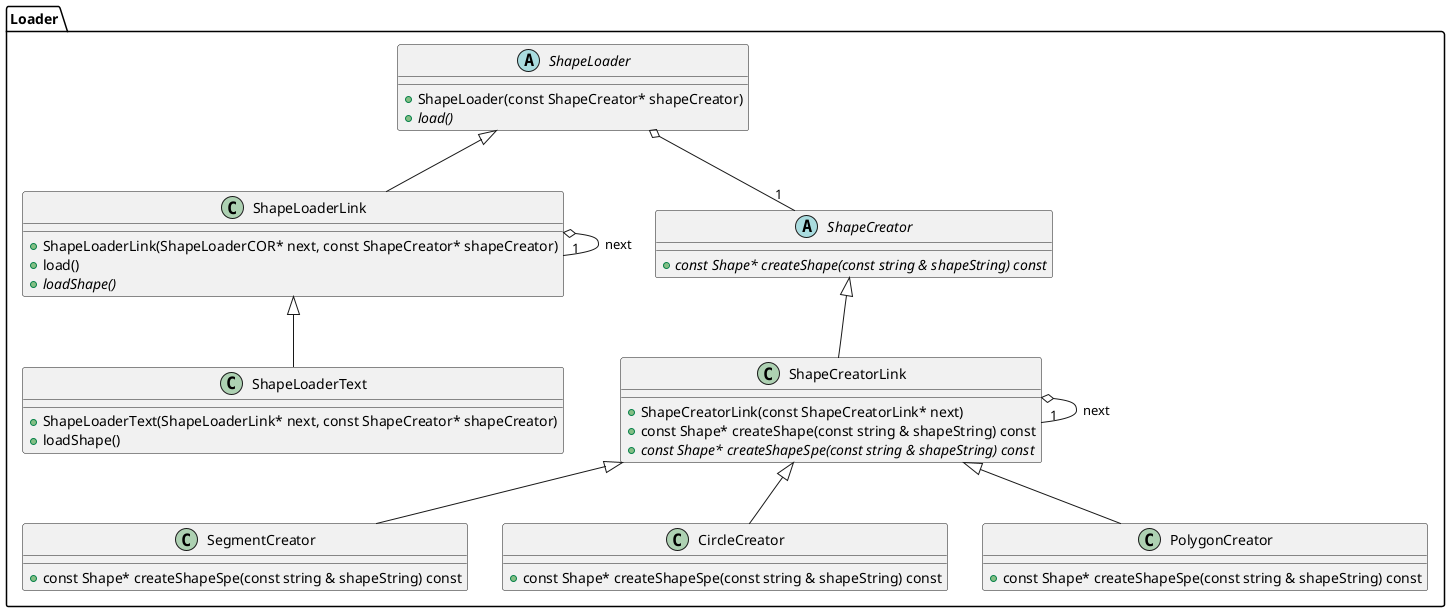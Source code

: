 @startuml
package Loader {
    abstract class ShapeLoader {
        +ShapeLoader(const ShapeCreator* shapeCreator)
        +{abstract} load()
    }

    class ShapeLoaderLink {
        +ShapeLoaderLink(ShapeLoaderCOR* next, const ShapeCreator* shapeCreator)
        +load()
        +{abstract}loadShape()
    }

    class ShapeLoaderText {
        +ShapeLoaderText(ShapeLoaderLink* next, const ShapeCreator* shapeCreator)
        +loadShape()
    }

    abstract class ShapeCreator {
        +{abstract} const Shape* createShape(const string & shapeString) const
    }

    class ShapeCreatorLink {
        +ShapeCreatorLink(const ShapeCreatorLink* next)
        +const Shape* createShape(const string & shapeString) const
        +{abstract} const Shape* createShapeSpe(const string & shapeString) const
    }

    class SegmentCreator {
        +const Shape* createShapeSpe(const string & shapeString) const
    }

    class CircleCreator {
        +const Shape* createShapeSpe(const string & shapeString) const
    }

    class PolygonCreator {
        +const Shape* createShapeSpe(const string & shapeString) const
    }

    ShapeLoader <|-- ShapeLoaderLink
    ShapeLoader o-- "1" ShapeCreator
    ShapeLoaderLink o-- "1" ShapeLoaderLink : next
    ShapeLoaderLink <|-- ShapeLoaderText
    ShapeCreator <|-- ShapeCreatorLink
    ShapeCreatorLink <|-- SegmentCreator
    ShapeCreatorLink <|-- CircleCreator
    ShapeCreatorLink <|-- PolygonCreator
    ShapeCreatorLink o-- "1" ShapeCreatorLink  : next
}
@enduml
